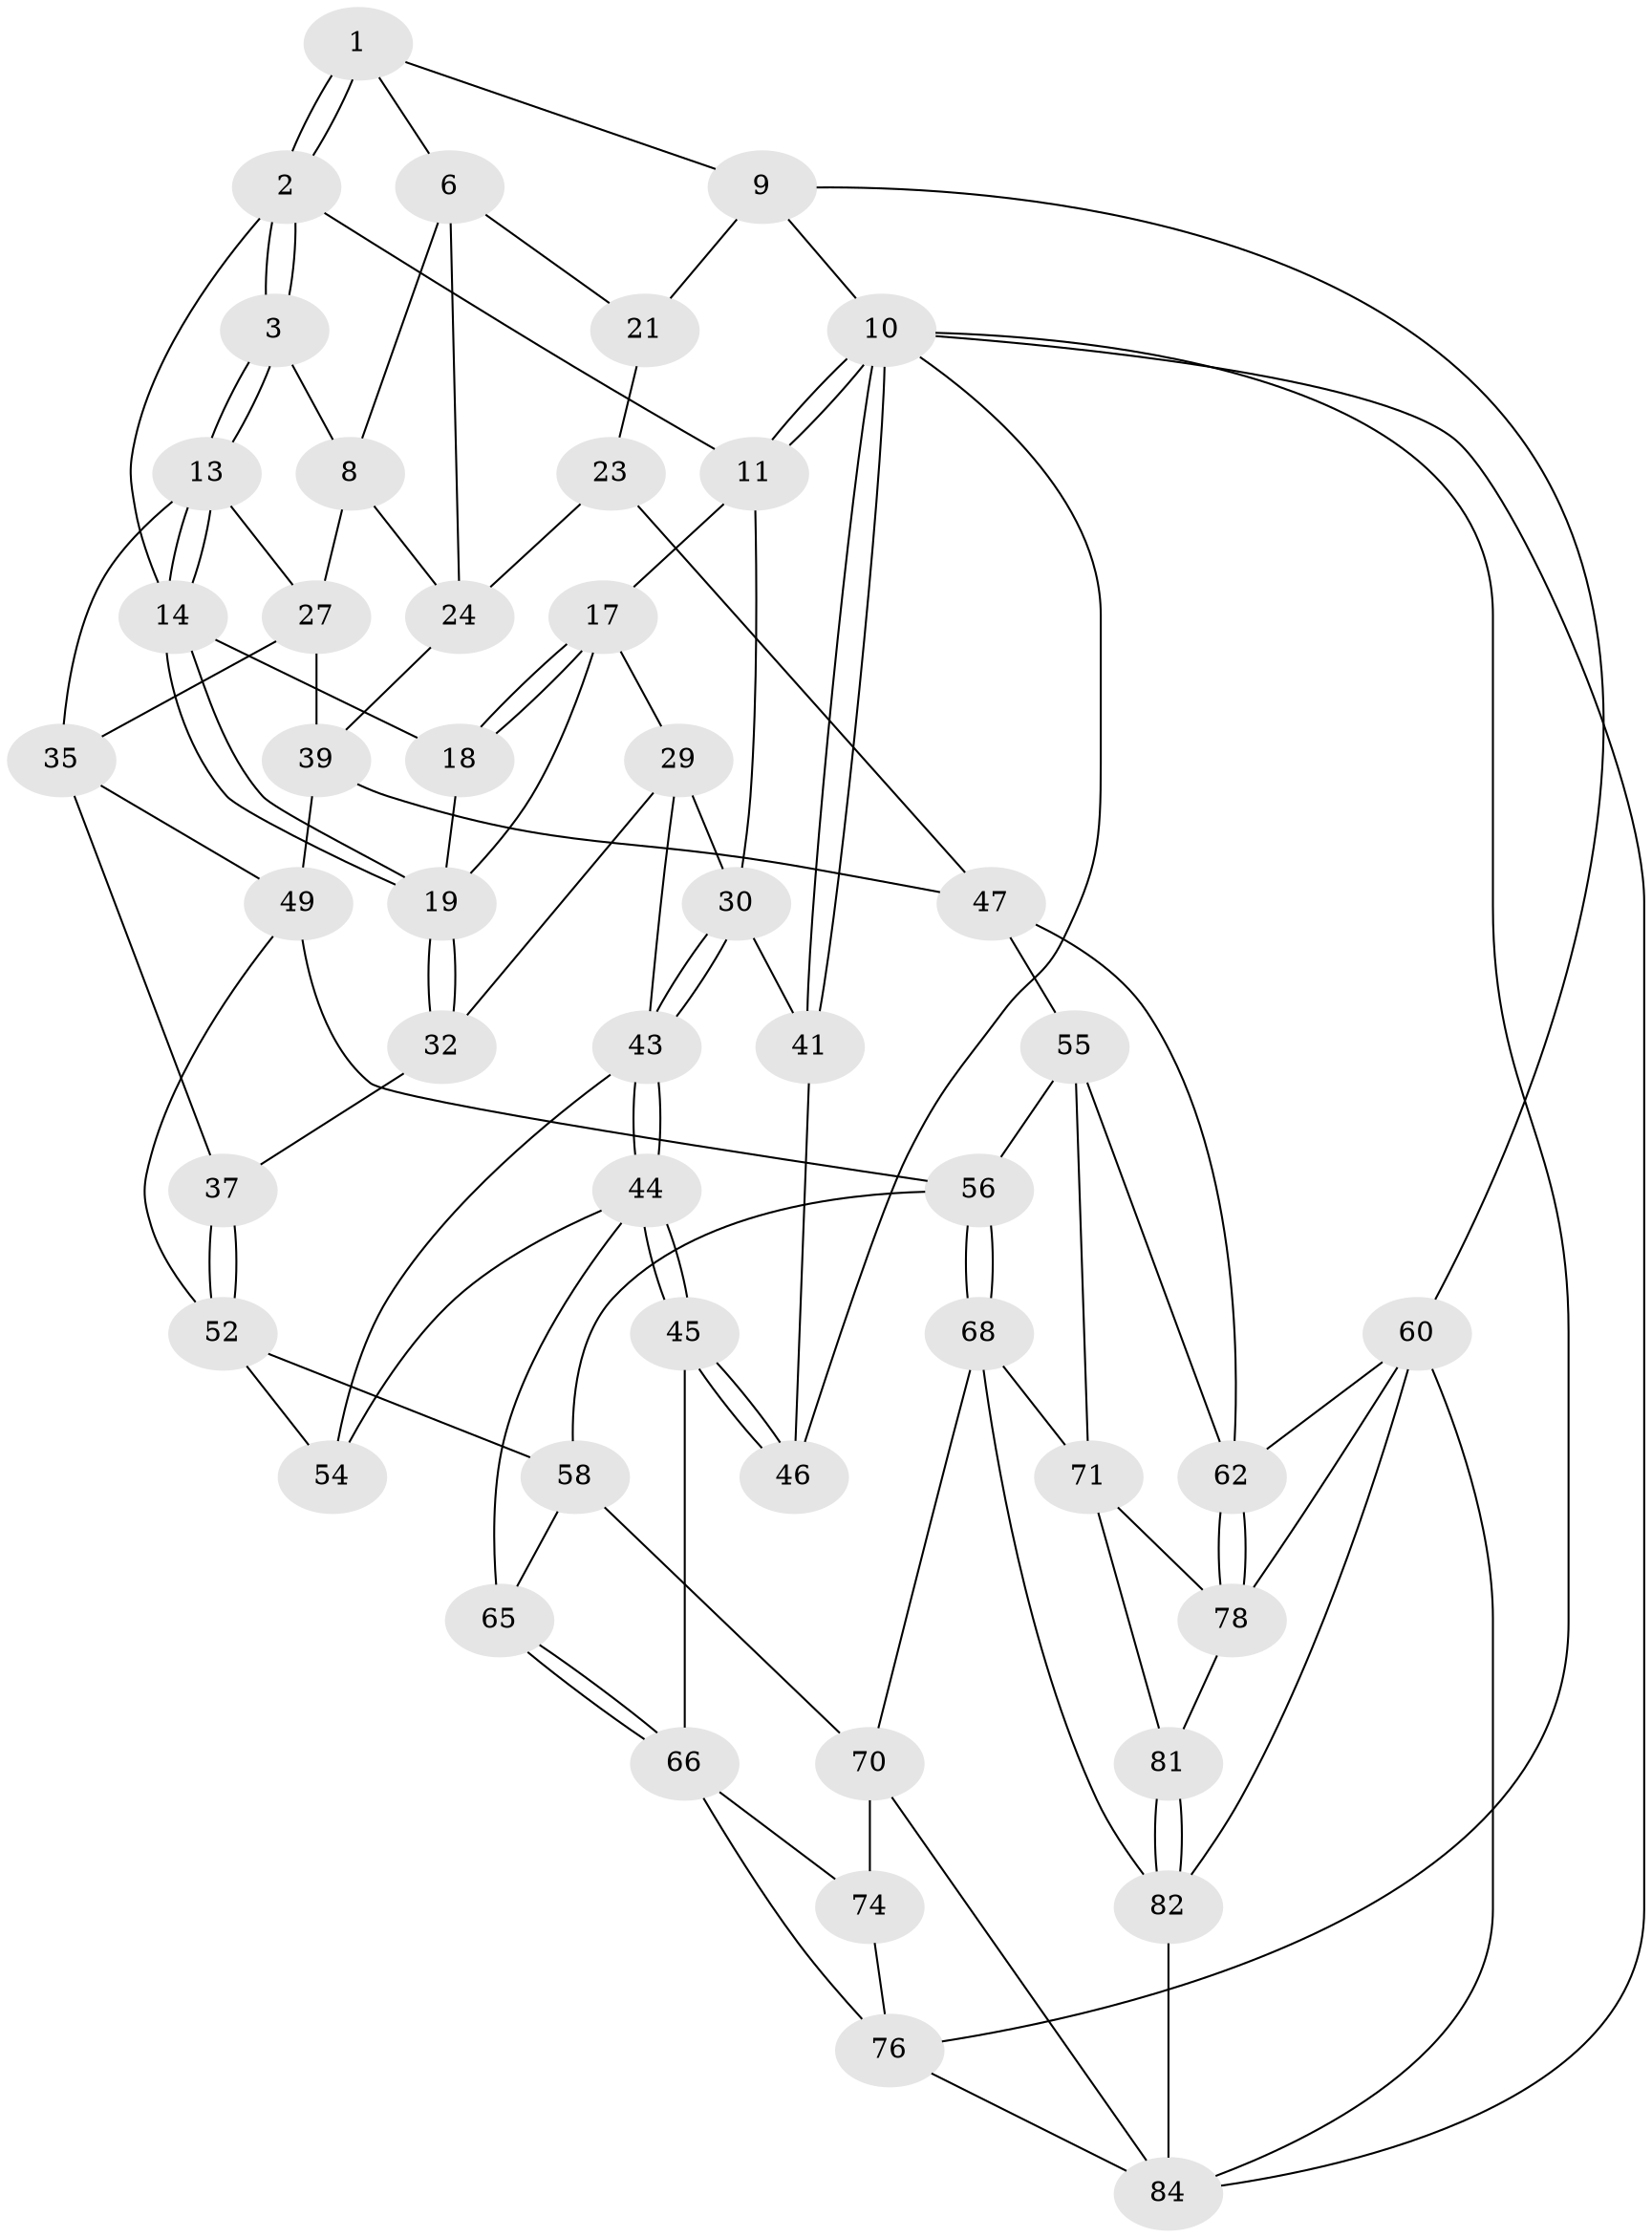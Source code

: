 // original degree distribution, {3: 0.023529411764705882, 5: 0.5647058823529412, 4: 0.2235294117647059, 6: 0.18823529411764706}
// Generated by graph-tools (version 1.1) at 2025/42/03/06/25 10:42:36]
// undirected, 48 vertices, 109 edges
graph export_dot {
graph [start="1"]
  node [color=gray90,style=filled];
  1 [pos="+0.7161040411318175+0",super="+5"];
  2 [pos="+0.3493730830098639+0",super="+12"];
  3 [pos="+0.5193339979479688+0.10394289706675065",super="+4"];
  6 [pos="+0.8272827677548151+0.06616867780189381",super="+7"];
  8 [pos="+0.6349352028127772+0.17947262131760136",super="+26"];
  9 [pos="+1+0"];
  10 [pos="+0+0",super="+77"];
  11 [pos="+0+0",super="+16"];
  13 [pos="+0.530659783624648+0.1928949032415069",super="+28"];
  14 [pos="+0.41137757781493295+0.22604397253883077",super="+15"];
  17 [pos="+0.12426846317757254+0.13074060110618854",super="+25"];
  18 [pos="+0.2052198065050769+0.030110857046167824"];
  19 [pos="+0.3631158489793323+0.2881098365602789",super="+20"];
  21 [pos="+0.8985264375639123+0.099542112843753",super="+22"];
  23 [pos="+0.934211785376907+0.27663395880894665",super="+42"];
  24 [pos="+0.8653474436082427+0.2930523503490207",super="+34"];
  27 [pos="+0.5886914142507825+0.2046395190852765",super="+38"];
  29 [pos="+0.2310026435540003+0.33230304497604585",super="+33"];
  30 [pos="+0.1079890867859741+0.3232973221534939",super="+31"];
  32 [pos="+0.3401425632897345+0.32620494115437204"];
  35 [pos="+0.5391497965700207+0.3832292659270421",super="+36"];
  37 [pos="+0.4249936675103538+0.393096413814287"];
  39 [pos="+0.7800892767319214+0.46121818630551137",super="+40"];
  41 [pos="+0+0.2545398419249836"];
  43 [pos="+0.017545033367506853+0.4805155787983666",super="+50"];
  44 [pos="+0+0.526143177138044",super="+59"];
  45 [pos="+0+0.561519271515109"];
  46 [pos="+0+0.5718156795146625"];
  47 [pos="+1+0.5203877409887245",super="+48"];
  49 [pos="+0.56879621353168+0.4953220450946443",super="+51"];
  52 [pos="+0.4668982813598194+0.4775638216515057",super="+53"];
  54 [pos="+0.269923172185075+0.5309915467626488"];
  55 [pos="+0.7726204591244666+0.6016788424676464",super="+67"];
  56 [pos="+0.680096415868558+0.65153914132008",super="+57"];
  58 [pos="+0.4943183423862979+0.6520480222550966",super="+64"];
  60 [pos="+1+1",super="+61"];
  62 [pos="+1+0.6828301790280235",super="+63"];
  65 [pos="+0.2527542025140053+0.6682345769479885"];
  66 [pos="+0.23984837511269838+0.6911964096720169",super="+75"];
  68 [pos="+0.6565538550928252+0.7964447986631323",super="+69"];
  70 [pos="+0.5007129429522165+0.867707515092338",super="+73"];
  71 [pos="+0.8554763912408525+0.7790609613082696",super="+72"];
  74 [pos="+0.3289790219907028+0.8040680094576306"];
  76 [pos="+0.12410830304138111+0.8476199092581169",super="+79"];
  78 [pos="+0.9296548836731724+0.8474414155661495",super="+80"];
  81 [pos="+0.8004460466358104+1"];
  82 [pos="+0.7994268204100626+1",super="+83"];
  84 [pos="+0.44496889842138687+1",super="+85"];
  1 -- 2;
  1 -- 2;
  1 -- 9;
  1 -- 6;
  2 -- 3;
  2 -- 3;
  2 -- 11;
  2 -- 14;
  3 -- 13;
  3 -- 13;
  3 -- 8;
  6 -- 21;
  6 -- 8;
  6 -- 24;
  8 -- 24;
  8 -- 27;
  9 -- 10;
  9 -- 60;
  9 -- 21;
  10 -- 11;
  10 -- 11;
  10 -- 41;
  10 -- 41;
  10 -- 76;
  10 -- 46;
  10 -- 84;
  11 -- 17;
  11 -- 30;
  13 -- 14;
  13 -- 14;
  13 -- 35;
  13 -- 27;
  14 -- 19;
  14 -- 19;
  14 -- 18;
  17 -- 18;
  17 -- 18;
  17 -- 29;
  17 -- 19;
  18 -- 19;
  19 -- 32;
  19 -- 32;
  21 -- 23 [weight=2];
  23 -- 24;
  23 -- 47;
  24 -- 39;
  27 -- 35;
  27 -- 39;
  29 -- 30;
  29 -- 32;
  29 -- 43;
  30 -- 43;
  30 -- 43;
  30 -- 41;
  32 -- 37;
  35 -- 49;
  35 -- 37;
  37 -- 52;
  37 -- 52;
  39 -- 49;
  39 -- 47;
  41 -- 46;
  43 -- 44;
  43 -- 44;
  43 -- 54;
  44 -- 45;
  44 -- 45;
  44 -- 65;
  44 -- 54;
  45 -- 46;
  45 -- 46;
  45 -- 66;
  47 -- 55;
  47 -- 62;
  49 -- 52;
  49 -- 56;
  52 -- 58;
  52 -- 54;
  55 -- 56;
  55 -- 71;
  55 -- 62;
  56 -- 68;
  56 -- 68;
  56 -- 58;
  58 -- 65;
  58 -- 70;
  60 -- 84;
  60 -- 62;
  60 -- 78;
  60 -- 82;
  62 -- 78;
  62 -- 78;
  65 -- 66;
  65 -- 66;
  66 -- 74;
  66 -- 76;
  68 -- 71;
  68 -- 82;
  68 -- 70;
  70 -- 74;
  70 -- 84;
  71 -- 78;
  71 -- 81;
  74 -- 76;
  76 -- 84;
  78 -- 81;
  81 -- 82;
  81 -- 82;
  82 -- 84;
}

